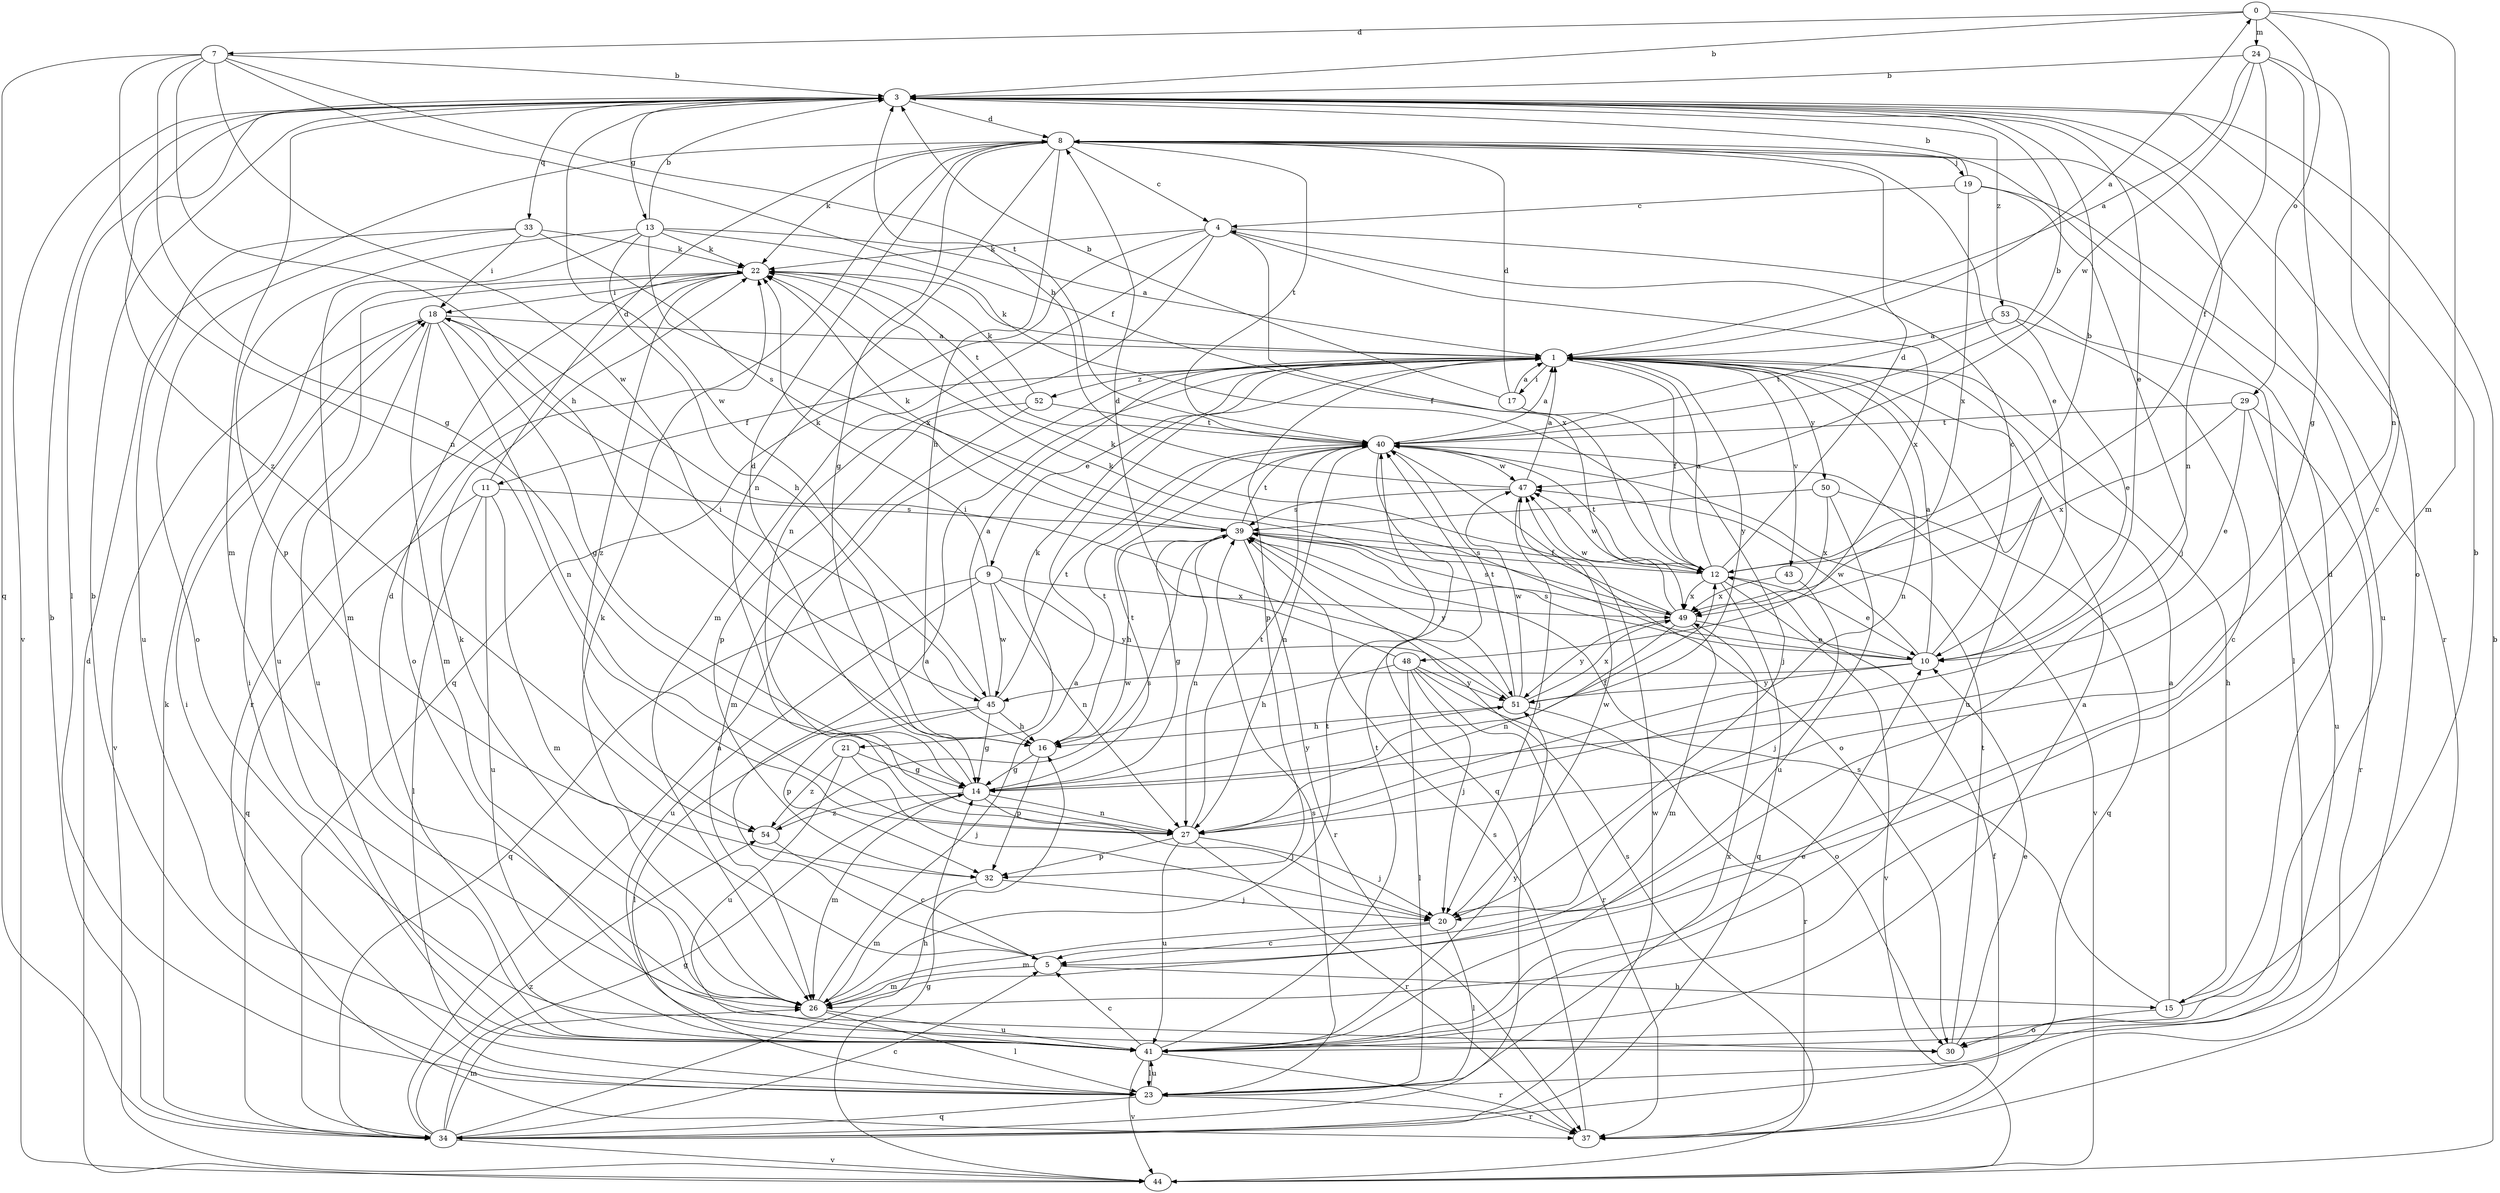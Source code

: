 strict digraph  {
0;
1;
3;
4;
5;
7;
8;
9;
10;
11;
12;
13;
14;
15;
16;
17;
18;
19;
20;
21;
22;
23;
24;
26;
27;
29;
30;
32;
33;
34;
37;
39;
40;
41;
43;
44;
45;
47;
48;
49;
50;
51;
52;
53;
54;
0 -> 3  [label=b];
0 -> 7  [label=d];
0 -> 24  [label=m];
0 -> 26  [label=m];
0 -> 27  [label=n];
0 -> 29  [label=o];
1 -> 0  [label=a];
1 -> 9  [label=e];
1 -> 11  [label=f];
1 -> 12  [label=f];
1 -> 15  [label=h];
1 -> 17  [label=i];
1 -> 21  [label=k];
1 -> 22  [label=k];
1 -> 27  [label=n];
1 -> 32  [label=p];
1 -> 41  [label=u];
1 -> 43  [label=v];
1 -> 50  [label=y];
1 -> 51  [label=y];
1 -> 52  [label=z];
3 -> 8  [label=d];
3 -> 10  [label=e];
3 -> 13  [label=g];
3 -> 23  [label=l];
3 -> 26  [label=m];
3 -> 27  [label=n];
3 -> 30  [label=o];
3 -> 33  [label=q];
3 -> 44  [label=v];
3 -> 45  [label=w];
3 -> 53  [label=z];
3 -> 54  [label=z];
4 -> 22  [label=k];
4 -> 23  [label=l];
4 -> 26  [label=m];
4 -> 27  [label=n];
4 -> 34  [label=q];
4 -> 48  [label=x];
4 -> 49  [label=x];
5 -> 1  [label=a];
5 -> 15  [label=h];
5 -> 22  [label=k];
5 -> 26  [label=m];
7 -> 3  [label=b];
7 -> 12  [label=f];
7 -> 14  [label=g];
7 -> 16  [label=h];
7 -> 27  [label=n];
7 -> 34  [label=q];
7 -> 40  [label=t];
7 -> 45  [label=w];
8 -> 4  [label=c];
8 -> 10  [label=e];
8 -> 14  [label=g];
8 -> 16  [label=h];
8 -> 19  [label=j];
8 -> 22  [label=k];
8 -> 27  [label=n];
8 -> 37  [label=r];
8 -> 40  [label=t];
9 -> 22  [label=k];
9 -> 27  [label=n];
9 -> 34  [label=q];
9 -> 41  [label=u];
9 -> 45  [label=w];
9 -> 49  [label=x];
9 -> 51  [label=y];
10 -> 1  [label=a];
10 -> 4  [label=c];
10 -> 22  [label=k];
10 -> 39  [label=s];
10 -> 45  [label=w];
10 -> 47  [label=w];
10 -> 51  [label=y];
11 -> 8  [label=d];
11 -> 23  [label=l];
11 -> 26  [label=m];
11 -> 34  [label=q];
11 -> 39  [label=s];
11 -> 41  [label=u];
12 -> 1  [label=a];
12 -> 3  [label=b];
12 -> 8  [label=d];
12 -> 10  [label=e];
12 -> 34  [label=q];
12 -> 39  [label=s];
12 -> 40  [label=t];
12 -> 44  [label=v];
12 -> 47  [label=w];
12 -> 49  [label=x];
13 -> 1  [label=a];
13 -> 3  [label=b];
13 -> 12  [label=f];
13 -> 16  [label=h];
13 -> 22  [label=k];
13 -> 26  [label=m];
13 -> 32  [label=p];
13 -> 49  [label=x];
14 -> 8  [label=d];
14 -> 12  [label=f];
14 -> 20  [label=j];
14 -> 26  [label=m];
14 -> 27  [label=n];
14 -> 40  [label=t];
14 -> 51  [label=y];
14 -> 54  [label=z];
15 -> 1  [label=a];
15 -> 3  [label=b];
15 -> 8  [label=d];
15 -> 30  [label=o];
15 -> 39  [label=s];
16 -> 14  [label=g];
16 -> 32  [label=p];
16 -> 40  [label=t];
17 -> 1  [label=a];
17 -> 3  [label=b];
17 -> 8  [label=d];
17 -> 20  [label=j];
18 -> 1  [label=a];
18 -> 14  [label=g];
18 -> 26  [label=m];
18 -> 27  [label=n];
18 -> 41  [label=u];
18 -> 44  [label=v];
19 -> 3  [label=b];
19 -> 4  [label=c];
19 -> 20  [label=j];
19 -> 41  [label=u];
19 -> 49  [label=x];
20 -> 5  [label=c];
20 -> 23  [label=l];
20 -> 26  [label=m];
20 -> 47  [label=w];
21 -> 14  [label=g];
21 -> 20  [label=j];
21 -> 41  [label=u];
21 -> 54  [label=z];
22 -> 18  [label=i];
22 -> 30  [label=o];
22 -> 37  [label=r];
22 -> 40  [label=t];
22 -> 41  [label=u];
22 -> 54  [label=z];
23 -> 3  [label=b];
23 -> 18  [label=i];
23 -> 34  [label=q];
23 -> 37  [label=r];
23 -> 39  [label=s];
23 -> 41  [label=u];
23 -> 49  [label=x];
24 -> 1  [label=a];
24 -> 3  [label=b];
24 -> 5  [label=c];
24 -> 12  [label=f];
24 -> 14  [label=g];
24 -> 47  [label=w];
26 -> 1  [label=a];
26 -> 22  [label=k];
26 -> 23  [label=l];
26 -> 40  [label=t];
26 -> 41  [label=u];
27 -> 20  [label=j];
27 -> 32  [label=p];
27 -> 37  [label=r];
27 -> 40  [label=t];
27 -> 41  [label=u];
29 -> 10  [label=e];
29 -> 37  [label=r];
29 -> 40  [label=t];
29 -> 41  [label=u];
29 -> 49  [label=x];
30 -> 10  [label=e];
30 -> 40  [label=t];
32 -> 20  [label=j];
32 -> 26  [label=m];
33 -> 18  [label=i];
33 -> 22  [label=k];
33 -> 30  [label=o];
33 -> 39  [label=s];
33 -> 41  [label=u];
34 -> 1  [label=a];
34 -> 3  [label=b];
34 -> 5  [label=c];
34 -> 14  [label=g];
34 -> 16  [label=h];
34 -> 22  [label=k];
34 -> 26  [label=m];
34 -> 44  [label=v];
34 -> 47  [label=w];
34 -> 54  [label=z];
37 -> 12  [label=f];
37 -> 39  [label=s];
39 -> 12  [label=f];
39 -> 14  [label=g];
39 -> 16  [label=h];
39 -> 22  [label=k];
39 -> 27  [label=n];
39 -> 37  [label=r];
39 -> 40  [label=t];
39 -> 51  [label=y];
40 -> 1  [label=a];
40 -> 3  [label=b];
40 -> 27  [label=n];
40 -> 30  [label=o];
40 -> 34  [label=q];
40 -> 44  [label=v];
40 -> 47  [label=w];
41 -> 1  [label=a];
41 -> 5  [label=c];
41 -> 8  [label=d];
41 -> 10  [label=e];
41 -> 18  [label=i];
41 -> 23  [label=l];
41 -> 37  [label=r];
41 -> 40  [label=t];
41 -> 44  [label=v];
41 -> 51  [label=y];
43 -> 20  [label=j];
43 -> 49  [label=x];
44 -> 3  [label=b];
44 -> 8  [label=d];
44 -> 14  [label=g];
44 -> 39  [label=s];
45 -> 1  [label=a];
45 -> 14  [label=g];
45 -> 16  [label=h];
45 -> 18  [label=i];
45 -> 23  [label=l];
45 -> 32  [label=p];
45 -> 40  [label=t];
47 -> 1  [label=a];
47 -> 3  [label=b];
47 -> 20  [label=j];
47 -> 39  [label=s];
48 -> 8  [label=d];
48 -> 16  [label=h];
48 -> 20  [label=j];
48 -> 23  [label=l];
48 -> 30  [label=o];
48 -> 37  [label=r];
48 -> 51  [label=y];
49 -> 10  [label=e];
49 -> 22  [label=k];
49 -> 26  [label=m];
49 -> 27  [label=n];
49 -> 39  [label=s];
49 -> 47  [label=w];
49 -> 51  [label=y];
50 -> 34  [label=q];
50 -> 39  [label=s];
50 -> 41  [label=u];
50 -> 49  [label=x];
51 -> 16  [label=h];
51 -> 18  [label=i];
51 -> 37  [label=r];
51 -> 40  [label=t];
51 -> 47  [label=w];
51 -> 49  [label=x];
52 -> 22  [label=k];
52 -> 26  [label=m];
52 -> 32  [label=p];
52 -> 40  [label=t];
53 -> 1  [label=a];
53 -> 5  [label=c];
53 -> 10  [label=e];
53 -> 40  [label=t];
54 -> 5  [label=c];
54 -> 39  [label=s];
}
